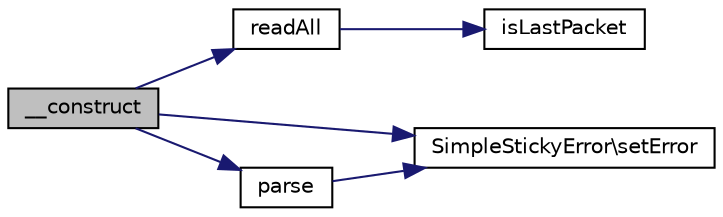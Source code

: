 digraph "__construct"
{
  edge [fontname="Helvetica",fontsize="10",labelfontname="Helvetica",labelfontsize="10"];
  node [fontname="Helvetica",fontsize="10",shape=record];
  rankdir="LR";
  Node1 [label="__construct",height=0.2,width=0.4,color="black", fillcolor="grey75", style="filled" fontcolor="black"];
  Node1 -> Node2 [color="midnightblue",fontsize="10",style="solid",fontname="Helvetica"];
  Node2 [label="readAll",height=0.2,width=0.4,color="black", fillcolor="white", style="filled",URL="$class_simple_http_response.html#ae1024ef909ac3ededd6288d0c9d3e979"];
  Node2 -> Node3 [color="midnightblue",fontsize="10",style="solid",fontname="Helvetica"];
  Node3 [label="isLastPacket",height=0.2,width=0.4,color="black", fillcolor="white", style="filled",URL="$class_simple_http_response.html#a878d39f2ce275e2e5540fca306858fdf"];
  Node1 -> Node4 [color="midnightblue",fontsize="10",style="solid",fontname="Helvetica"];
  Node4 [label="SimpleStickyError\\setError",height=0.2,width=0.4,color="black", fillcolor="white", style="filled",URL="$class_simple_sticky_error.html#a0bc8cac7e04a83c9ca87a99690ef1194"];
  Node1 -> Node5 [color="midnightblue",fontsize="10",style="solid",fontname="Helvetica"];
  Node5 [label="parse",height=0.2,width=0.4,color="black", fillcolor="white", style="filled",URL="$class_simple_http_response.html#ace0ae9351e37e2ca585ac26e29f00f49"];
  Node5 -> Node4 [color="midnightblue",fontsize="10",style="solid",fontname="Helvetica"];
}
